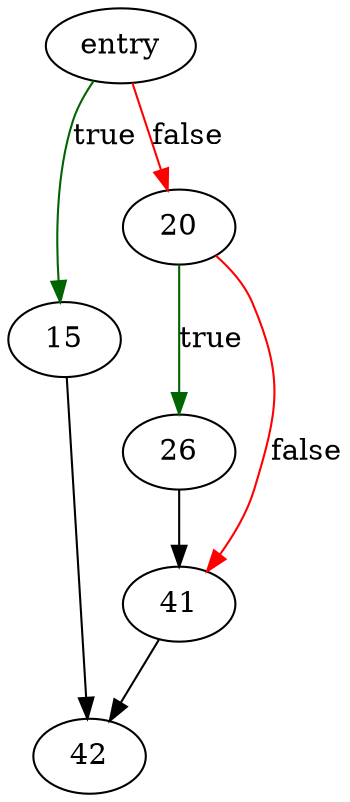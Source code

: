 digraph "exprSetHeight" {
	// Node definitions.
	1 [label=entry];
	15;
	20;
	26;
	41;
	42;

	// Edge definitions.
	1 -> 15 [
		color=darkgreen
		label=true
	];
	1 -> 20 [
		color=red
		label=false
	];
	15 -> 42;
	20 -> 26 [
		color=darkgreen
		label=true
	];
	20 -> 41 [
		color=red
		label=false
	];
	26 -> 41;
	41 -> 42;
}